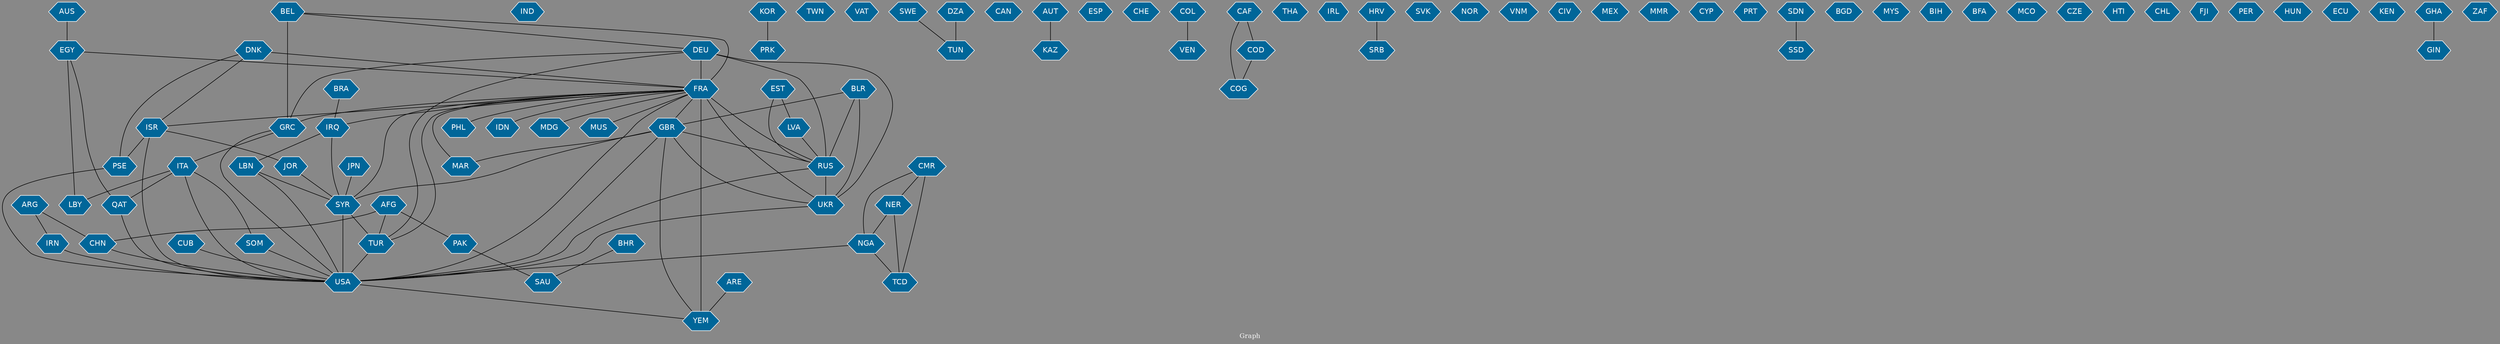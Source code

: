 // Countries together in item graph
graph {
	graph [bgcolor="#888888" fontcolor=white fontsize=12 label="Graph" outputorder=edgesfirst overlap=prism]
	node [color=white fillcolor="#006699" fontcolor=white fontname=Helvetica shape=hexagon style=filled]
	edge [arrowhead=open color=black fontcolor=white fontname=Courier fontsize=12]
		JPN [label=JPN]
		SYR [label=SYR]
		ISR [label=ISR]
		USA [label=USA]
		GRC [label=GRC]
		NER [label=NER]
		PSE [label=PSE]
		FRA [label=FRA]
		UKR [label=UKR]
		CMR [label=CMR]
		YEM [label=YEM]
		DNK [label=DNK]
		TUR [label=TUR]
		LBY [label=LBY]
		ITA [label=ITA]
		EGY [label=EGY]
		IND [label=IND]
		RUS [label=RUS]
		NGA [label=NGA]
		BRA [label=BRA]
		AFG [label=AFG]
		GBR [label=GBR]
		PRK [label=PRK]
		JOR [label=JOR]
		PHL [label=PHL]
		DEU [label=DEU]
		TWN [label=TWN]
		VAT [label=VAT]
		TUN [label=TUN]
		IDN [label=IDN]
		CAN [label=CAN]
		BEL [label=BEL]
		AUT [label=AUT]
		CUB [label=CUB]
		PAK [label=PAK]
		SAU [label=SAU]
		IRQ [label=IRQ]
		ESP [label=ESP]
		CHE [label=CHE]
		IRN [label=IRN]
		VEN [label=VEN]
		MAR [label=MAR]
		CAF [label=CAF]
		COG [label=COG]
		COD [label=COD]
		TCD [label=TCD]
		BLR [label=BLR]
		THA [label=THA]
		ARE [label=ARE]
		ARG [label=ARG]
		CHN [label=CHN]
		LBN [label=LBN]
		IRL [label=IRL]
		HRV [label=HRV]
		SVK [label=SVK]
		BHR [label=BHR]
		SOM [label=SOM]
		NOR [label=NOR]
		SRB [label=SRB]
		VNM [label=VNM]
		CIV [label=CIV]
		SWE [label=SWE]
		MEX [label=MEX]
		MMR [label=MMR]
		CYP [label=CYP]
		PRT [label=PRT]
		SSD [label=SSD]
		SDN [label=SDN]
		BGD [label=BGD]
		MYS [label=MYS]
		QAT [label=QAT]
		DZA [label=DZA]
		KOR [label=KOR]
		BIH [label=BIH]
		AUS [label=AUS]
		BFA [label=BFA]
		MDG [label=MDG]
		MCO [label=MCO]
		CZE [label=CZE]
		HTI [label=HTI]
		MUS [label=MUS]
		EST [label=EST]
		LVA [label=LVA]
		CHL [label=CHL]
		FJI [label=FJI]
		PER [label=PER]
		KAZ [label=KAZ]
		HUN [label=HUN]
		ECU [label=ECU]
		KEN [label=KEN]
		COL [label=COL]
		GIN [label=GIN]
		GHA [label=GHA]
		ZAF [label=ZAF]
			FRA -- IDN [weight=6]
			CMR -- NER [weight=1]
			SYR -- TUR [weight=5]
			GBR -- YEM [weight=2]
			CMR -- TCD [weight=2]
			FRA -- MAR [weight=6]
			JOR -- SYR [weight=3]
			IRQ -- LBN [weight=1]
			SWE -- TUN [weight=1]
			BEL -- GRC [weight=12]
			HRV -- SRB [weight=3]
			ARE -- YEM [weight=2]
			BEL -- FRA [weight=2]
			FRA -- YEM [weight=13]
			SDN -- SSD [weight=2]
			USA -- YEM [weight=3]
			EST -- RUS [weight=1]
			GBR -- MAR [weight=1]
			TUR -- USA [weight=2]
			ITA -- QAT [weight=1]
			ARG -- CHN [weight=1]
			BEL -- DEU [weight=4]
			EGY -- FRA [weight=5]
			FRA -- PHL [weight=2]
			FRA -- MUS [weight=1]
			KOR -- PRK [weight=2]
			AUS -- EGY [weight=2]
			NGA -- USA [weight=1]
			DEU -- RUS [weight=15]
			EGY -- QAT [weight=1]
			CHN -- USA [weight=1]
			QAT -- USA [weight=1]
			ITA -- SOM [weight=1]
			LVA -- RUS [weight=1]
			BLR -- RUS [weight=4]
			ARG -- IRN [weight=2]
			CAF -- COG [weight=1]
			COL -- VEN [weight=1]
			BLR -- UKR [weight=29]
			LBN -- SYR [weight=2]
			UKR -- USA [weight=6]
			PSE -- USA [weight=1]
			IRQ -- SYR [weight=1]
			ISR -- USA [weight=2]
			DEU -- GRC [weight=16]
			GBR -- RUS [weight=1]
			FRA -- GRC [weight=4]
			BHR -- SAU [weight=1]
			GBR -- SYR [weight=1]
			CMR -- NGA [weight=1]
			FRA -- USA [weight=2]
			DEU -- FRA [weight=19]
			ISR -- PSE [weight=5]
			FRA -- GBR [weight=3]
			GHA -- GIN [weight=1]
			FRA -- SYR [weight=12]
			BLR -- GBR [weight=1]
			CAF -- COD [weight=1]
			RUS -- UKR [weight=44]
			ITA -- USA [weight=2]
			FRA -- RUS [weight=19]
			IRN -- USA [weight=3]
			GRC -- USA [weight=4]
			DNK -- ISR [weight=2]
			DZA -- TUN [weight=2]
			EGY -- LBY [weight=11]
			NGA -- TCD [weight=2]
			GBR -- USA [weight=3]
			AUT -- KAZ [weight=1]
			GRC -- ITA [weight=2]
			SYR -- USA [weight=8]
			DEU -- UKR [weight=24]
			ISR -- JOR [weight=2]
			ITA -- LBY [weight=9]
			AFG -- CHN [weight=1]
			NER -- NGA [weight=1]
			LBN -- USA [weight=1]
			FRA -- IRQ [weight=5]
			EST -- LVA [weight=1]
			FRA -- TUR [weight=1]
			DNK -- PSE [weight=1]
			JPN -- SYR [weight=1]
			DEU -- TUR [weight=1]
			GBR -- UKR [weight=4]
			AFG -- TUR [weight=1]
			BRA -- IRQ [weight=1]
			RUS -- USA [weight=2]
			SOM -- USA [weight=1]
			FRA -- MDG [weight=1]
			PAK -- SAU [weight=1]
			CUB -- USA [weight=2]
			DNK -- FRA [weight=9]
			FRA -- ISR [weight=1]
			COD -- COG [weight=1]
			FRA -- UKR [weight=28]
			AFG -- PAK [weight=1]
			NER -- TCD [weight=1]
}